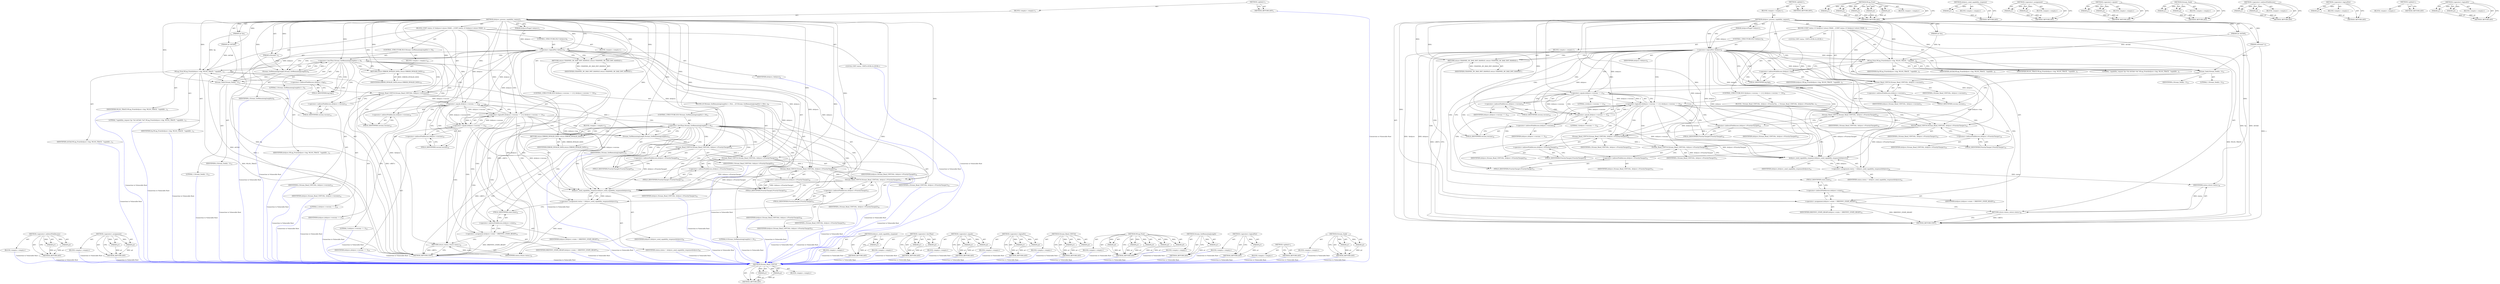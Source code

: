 digraph "Stream_Seek" {
vulnerable_128 [label=<(METHOD,Stream_Read_UINT16)>];
vulnerable_129 [label=<(PARAM,p1)>];
vulnerable_130 [label=<(PARAM,p2)>];
vulnerable_131 [label=<(BLOCK,&lt;empty&gt;,&lt;empty&gt;)>];
vulnerable_132 [label=<(METHOD_RETURN,ANY)>];
vulnerable_6 [label=<(METHOD,&lt;global&gt;)<SUB>1</SUB>>];
vulnerable_7 [label=<(BLOCK,&lt;empty&gt;,&lt;empty&gt;)<SUB>1</SUB>>];
vulnerable_8 [label=<(METHOD,drdynvc_process_capability_request)<SUB>1</SUB>>];
vulnerable_9 [label=<(PARAM,drdynvcPlugin* drdynvc)<SUB>1</SUB>>];
vulnerable_10 [label=<(PARAM,int Sp)<SUB>1</SUB>>];
vulnerable_11 [label=<(PARAM,int cbChId)<SUB>2</SUB>>];
vulnerable_12 [label=<(PARAM,wStream* s)<SUB>2</SUB>>];
vulnerable_13 [label=<(BLOCK,{
	UINT status;

 	if (!drdynvc)
 		return CHAN...,{
	UINT status;

 	if (!drdynvc)
 		return CHAN...)<SUB>3</SUB>>];
vulnerable_14 [label="<(LOCAL,UINT status: UINT)<SUB>4</SUB>>"];
vulnerable_15 [label=<(CONTROL_STRUCTURE,IF,if (!drdynvc))<SUB>6</SUB>>];
vulnerable_16 [label=<(&lt;operator&gt;.logicalNot,!drdynvc)<SUB>6</SUB>>];
vulnerable_17 [label=<(IDENTIFIER,drdynvc,!drdynvc)<SUB>6</SUB>>];
vulnerable_18 [label=<(BLOCK,&lt;empty&gt;,&lt;empty&gt;)<SUB>7</SUB>>];
vulnerable_19 [label=<(RETURN,return CHANNEL_RC_BAD_INIT_HANDLE;,return CHANNEL_RC_BAD_INIT_HANDLE;)<SUB>7</SUB>>];
vulnerable_20 [label=<(IDENTIFIER,CHANNEL_RC_BAD_INIT_HANDLE,return CHANNEL_RC_BAD_INIT_HANDLE;)<SUB>7</SUB>>];
vulnerable_21 [label=<(WLog_Print,WLog_Print(drdynvc-&gt;log, WLOG_TRACE, &quot;capabilit...)<SUB>9</SUB>>];
vulnerable_22 [label=<(&lt;operator&gt;.indirectFieldAccess,drdynvc-&gt;log)<SUB>9</SUB>>];
vulnerable_23 [label=<(IDENTIFIER,drdynvc,WLog_Print(drdynvc-&gt;log, WLOG_TRACE, &quot;capabilit...)<SUB>9</SUB>>];
vulnerable_24 [label=<(FIELD_IDENTIFIER,log,log)<SUB>9</SUB>>];
vulnerable_25 [label=<(IDENTIFIER,WLOG_TRACE,WLog_Print(drdynvc-&gt;log, WLOG_TRACE, &quot;capabilit...)<SUB>9</SUB>>];
vulnerable_26 [label=<(LITERAL,&quot;capability_request Sp=%d cbChId=%d&quot;,WLog_Print(drdynvc-&gt;log, WLOG_TRACE, &quot;capabilit...)<SUB>9</SUB>>];
vulnerable_27 [label=<(IDENTIFIER,Sp,WLog_Print(drdynvc-&gt;log, WLOG_TRACE, &quot;capabilit...)<SUB>9</SUB>>];
vulnerable_28 [label=<(IDENTIFIER,cbChId,WLog_Print(drdynvc-&gt;log, WLOG_TRACE, &quot;capabilit...)<SUB>9</SUB>>];
vulnerable_29 [label=<(Stream_Seek,Stream_Seek(s, 1))<SUB>10</SUB>>];
vulnerable_30 [label=<(IDENTIFIER,s,Stream_Seek(s, 1))<SUB>10</SUB>>];
vulnerable_31 [label=<(LITERAL,1,Stream_Seek(s, 1))<SUB>10</SUB>>];
vulnerable_32 [label=<(Stream_Read_UINT16,Stream_Read_UINT16(s, drdynvc-&gt;version))<SUB>11</SUB>>];
vulnerable_33 [label=<(IDENTIFIER,s,Stream_Read_UINT16(s, drdynvc-&gt;version))<SUB>11</SUB>>];
vulnerable_34 [label=<(&lt;operator&gt;.indirectFieldAccess,drdynvc-&gt;version)<SUB>11</SUB>>];
vulnerable_35 [label=<(IDENTIFIER,drdynvc,Stream_Read_UINT16(s, drdynvc-&gt;version))<SUB>11</SUB>>];
vulnerable_36 [label=<(FIELD_IDENTIFIER,version,version)<SUB>11</SUB>>];
vulnerable_37 [label=<(CONTROL_STRUCTURE,IF,if ((drdynvc-&gt;version == 2) || (drdynvc-&gt;version == 3)))<SUB>16</SUB>>];
vulnerable_38 [label=<(&lt;operator&gt;.logicalOr,(drdynvc-&gt;version == 2) || (drdynvc-&gt;version == 3))<SUB>16</SUB>>];
vulnerable_39 [label=<(&lt;operator&gt;.equals,drdynvc-&gt;version == 2)<SUB>16</SUB>>];
vulnerable_40 [label=<(&lt;operator&gt;.indirectFieldAccess,drdynvc-&gt;version)<SUB>16</SUB>>];
vulnerable_41 [label=<(IDENTIFIER,drdynvc,drdynvc-&gt;version == 2)<SUB>16</SUB>>];
vulnerable_42 [label=<(FIELD_IDENTIFIER,version,version)<SUB>16</SUB>>];
vulnerable_43 [label=<(LITERAL,2,drdynvc-&gt;version == 2)<SUB>16</SUB>>];
vulnerable_44 [label=<(&lt;operator&gt;.equals,drdynvc-&gt;version == 3)<SUB>16</SUB>>];
vulnerable_45 [label=<(&lt;operator&gt;.indirectFieldAccess,drdynvc-&gt;version)<SUB>16</SUB>>];
vulnerable_46 [label=<(IDENTIFIER,drdynvc,drdynvc-&gt;version == 3)<SUB>16</SUB>>];
vulnerable_47 [label=<(FIELD_IDENTIFIER,version,version)<SUB>16</SUB>>];
vulnerable_48 [label=<(LITERAL,3,drdynvc-&gt;version == 3)<SUB>16</SUB>>];
vulnerable_49 [label=<(BLOCK,{
 		Stream_Read_UINT16(s, drdynvc-&gt;PriorityCha...,{
 		Stream_Read_UINT16(s, drdynvc-&gt;PriorityCha...)<SUB>17</SUB>>];
vulnerable_50 [label=<(Stream_Read_UINT16,Stream_Read_UINT16(s, drdynvc-&gt;PriorityCharge0))<SUB>18</SUB>>];
vulnerable_51 [label=<(IDENTIFIER,s,Stream_Read_UINT16(s, drdynvc-&gt;PriorityCharge0))<SUB>18</SUB>>];
vulnerable_52 [label=<(&lt;operator&gt;.indirectFieldAccess,drdynvc-&gt;PriorityCharge0)<SUB>18</SUB>>];
vulnerable_53 [label=<(IDENTIFIER,drdynvc,Stream_Read_UINT16(s, drdynvc-&gt;PriorityCharge0))<SUB>18</SUB>>];
vulnerable_54 [label=<(FIELD_IDENTIFIER,PriorityCharge0,PriorityCharge0)<SUB>18</SUB>>];
vulnerable_55 [label=<(Stream_Read_UINT16,Stream_Read_UINT16(s, drdynvc-&gt;PriorityCharge1))<SUB>19</SUB>>];
vulnerable_56 [label=<(IDENTIFIER,s,Stream_Read_UINT16(s, drdynvc-&gt;PriorityCharge1))<SUB>19</SUB>>];
vulnerable_57 [label=<(&lt;operator&gt;.indirectFieldAccess,drdynvc-&gt;PriorityCharge1)<SUB>19</SUB>>];
vulnerable_58 [label=<(IDENTIFIER,drdynvc,Stream_Read_UINT16(s, drdynvc-&gt;PriorityCharge1))<SUB>19</SUB>>];
vulnerable_59 [label=<(FIELD_IDENTIFIER,PriorityCharge1,PriorityCharge1)<SUB>19</SUB>>];
vulnerable_60 [label=<(Stream_Read_UINT16,Stream_Read_UINT16(s, drdynvc-&gt;PriorityCharge2))<SUB>20</SUB>>];
vulnerable_61 [label=<(IDENTIFIER,s,Stream_Read_UINT16(s, drdynvc-&gt;PriorityCharge2))<SUB>20</SUB>>];
vulnerable_62 [label=<(&lt;operator&gt;.indirectFieldAccess,drdynvc-&gt;PriorityCharge2)<SUB>20</SUB>>];
vulnerable_63 [label=<(IDENTIFIER,drdynvc,Stream_Read_UINT16(s, drdynvc-&gt;PriorityCharge2))<SUB>20</SUB>>];
vulnerable_64 [label=<(FIELD_IDENTIFIER,PriorityCharge2,PriorityCharge2)<SUB>20</SUB>>];
vulnerable_65 [label=<(Stream_Read_UINT16,Stream_Read_UINT16(s, drdynvc-&gt;PriorityCharge3))<SUB>21</SUB>>];
vulnerable_66 [label=<(IDENTIFIER,s,Stream_Read_UINT16(s, drdynvc-&gt;PriorityCharge3))<SUB>21</SUB>>];
vulnerable_67 [label=<(&lt;operator&gt;.indirectFieldAccess,drdynvc-&gt;PriorityCharge3)<SUB>21</SUB>>];
vulnerable_68 [label=<(IDENTIFIER,drdynvc,Stream_Read_UINT16(s, drdynvc-&gt;PriorityCharge3))<SUB>21</SUB>>];
vulnerable_69 [label=<(FIELD_IDENTIFIER,PriorityCharge3,PriorityCharge3)<SUB>21</SUB>>];
vulnerable_70 [label=<(&lt;operator&gt;.assignment,status = drdynvc_send_capability_response(drdynvc))<SUB>24</SUB>>];
vulnerable_71 [label=<(IDENTIFIER,status,status = drdynvc_send_capability_response(drdynvc))<SUB>24</SUB>>];
vulnerable_72 [label=<(drdynvc_send_capability_response,drdynvc_send_capability_response(drdynvc))<SUB>24</SUB>>];
vulnerable_73 [label=<(IDENTIFIER,drdynvc,drdynvc_send_capability_response(drdynvc))<SUB>24</SUB>>];
vulnerable_74 [label=<(&lt;operator&gt;.assignment,drdynvc-&gt;state = DRDYNVC_STATE_READY)<SUB>25</SUB>>];
vulnerable_75 [label=<(&lt;operator&gt;.indirectFieldAccess,drdynvc-&gt;state)<SUB>25</SUB>>];
vulnerable_76 [label=<(IDENTIFIER,drdynvc,drdynvc-&gt;state = DRDYNVC_STATE_READY)<SUB>25</SUB>>];
vulnerable_77 [label=<(FIELD_IDENTIFIER,state,state)<SUB>25</SUB>>];
vulnerable_78 [label=<(IDENTIFIER,DRDYNVC_STATE_READY,drdynvc-&gt;state = DRDYNVC_STATE_READY)<SUB>25</SUB>>];
vulnerable_79 [label=<(RETURN,return status;,return status;)<SUB>26</SUB>>];
vulnerable_80 [label=<(IDENTIFIER,status,return status;)<SUB>26</SUB>>];
vulnerable_81 [label=<(METHOD_RETURN,UINT)<SUB>1</SUB>>];
vulnerable_83 [label=<(METHOD_RETURN,ANY)<SUB>1</SUB>>];
vulnerable_110 [label=<(METHOD,WLog_Print)>];
vulnerable_111 [label=<(PARAM,p1)>];
vulnerable_112 [label=<(PARAM,p2)>];
vulnerable_113 [label=<(PARAM,p3)>];
vulnerable_114 [label=<(PARAM,p4)>];
vulnerable_115 [label=<(PARAM,p5)>];
vulnerable_116 [label=<(BLOCK,&lt;empty&gt;,&lt;empty&gt;)>];
vulnerable_117 [label=<(METHOD_RETURN,ANY)>];
vulnerable_148 [label=<(METHOD,drdynvc_send_capability_response)>];
vulnerable_149 [label=<(PARAM,p1)>];
vulnerable_150 [label=<(BLOCK,&lt;empty&gt;,&lt;empty&gt;)>];
vulnerable_151 [label=<(METHOD_RETURN,ANY)>];
vulnerable_143 [label=<(METHOD,&lt;operator&gt;.assignment)>];
vulnerable_144 [label=<(PARAM,p1)>];
vulnerable_145 [label=<(PARAM,p2)>];
vulnerable_146 [label=<(BLOCK,&lt;empty&gt;,&lt;empty&gt;)>];
vulnerable_147 [label=<(METHOD_RETURN,ANY)>];
vulnerable_138 [label=<(METHOD,&lt;operator&gt;.equals)>];
vulnerable_139 [label=<(PARAM,p1)>];
vulnerable_140 [label=<(PARAM,p2)>];
vulnerable_141 [label=<(BLOCK,&lt;empty&gt;,&lt;empty&gt;)>];
vulnerable_142 [label=<(METHOD_RETURN,ANY)>];
vulnerable_123 [label=<(METHOD,Stream_Seek)>];
vulnerable_124 [label=<(PARAM,p1)>];
vulnerable_125 [label=<(PARAM,p2)>];
vulnerable_126 [label=<(BLOCK,&lt;empty&gt;,&lt;empty&gt;)>];
vulnerable_127 [label=<(METHOD_RETURN,ANY)>];
vulnerable_118 [label=<(METHOD,&lt;operator&gt;.indirectFieldAccess)>];
vulnerable_119 [label=<(PARAM,p1)>];
vulnerable_120 [label=<(PARAM,p2)>];
vulnerable_121 [label=<(BLOCK,&lt;empty&gt;,&lt;empty&gt;)>];
vulnerable_122 [label=<(METHOD_RETURN,ANY)>];
vulnerable_106 [label=<(METHOD,&lt;operator&gt;.logicalNot)>];
vulnerable_107 [label=<(PARAM,p1)>];
vulnerable_108 [label=<(BLOCK,&lt;empty&gt;,&lt;empty&gt;)>];
vulnerable_109 [label=<(METHOD_RETURN,ANY)>];
vulnerable_100 [label=<(METHOD,&lt;global&gt;)<SUB>1</SUB>>];
vulnerable_101 [label=<(BLOCK,&lt;empty&gt;,&lt;empty&gt;)>];
vulnerable_102 [label=<(METHOD_RETURN,ANY)>];
vulnerable_133 [label=<(METHOD,&lt;operator&gt;.logicalOr)>];
vulnerable_134 [label=<(PARAM,p1)>];
vulnerable_135 [label=<(PARAM,p2)>];
vulnerable_136 [label=<(BLOCK,&lt;empty&gt;,&lt;empty&gt;)>];
vulnerable_137 [label=<(METHOD_RETURN,ANY)>];
fixed_143 [label=<(METHOD,&lt;operator&gt;.indirectFieldAccess)>];
fixed_144 [label=<(PARAM,p1)>];
fixed_145 [label=<(PARAM,p2)>];
fixed_146 [label=<(BLOCK,&lt;empty&gt;,&lt;empty&gt;)>];
fixed_147 [label=<(METHOD_RETURN,ANY)>];
fixed_168 [label=<(METHOD,&lt;operator&gt;.assignment)>];
fixed_169 [label=<(PARAM,p1)>];
fixed_170 [label=<(PARAM,p2)>];
fixed_171 [label=<(BLOCK,&lt;empty&gt;,&lt;empty&gt;)>];
fixed_172 [label=<(METHOD_RETURN,ANY)>];
fixed_6 [label=<(METHOD,&lt;global&gt;)<SUB>1</SUB>>];
fixed_7 [label=<(BLOCK,&lt;empty&gt;,&lt;empty&gt;)<SUB>1</SUB>>];
fixed_8 [label=<(METHOD,drdynvc_process_capability_request)<SUB>1</SUB>>];
fixed_9 [label=<(PARAM,drdynvcPlugin* drdynvc)<SUB>1</SUB>>];
fixed_10 [label=<(PARAM,int Sp)<SUB>1</SUB>>];
fixed_11 [label=<(PARAM,int cbChId)<SUB>2</SUB>>];
fixed_12 [label=<(PARAM,wStream* s)<SUB>2</SUB>>];
fixed_13 [label=<(BLOCK,{
	UINT status;

 	if (!drdynvc)
 		return CHAN...,{
	UINT status;

 	if (!drdynvc)
 		return CHAN...)<SUB>3</SUB>>];
fixed_14 [label="<(LOCAL,UINT status: UINT)<SUB>4</SUB>>"];
fixed_15 [label=<(CONTROL_STRUCTURE,IF,if (!drdynvc))<SUB>6</SUB>>];
fixed_16 [label=<(&lt;operator&gt;.logicalNot,!drdynvc)<SUB>6</SUB>>];
fixed_17 [label=<(IDENTIFIER,drdynvc,!drdynvc)<SUB>6</SUB>>];
fixed_18 [label=<(BLOCK,&lt;empty&gt;,&lt;empty&gt;)<SUB>7</SUB>>];
fixed_19 [label=<(RETURN,return CHANNEL_RC_BAD_INIT_HANDLE;,return CHANNEL_RC_BAD_INIT_HANDLE;)<SUB>7</SUB>>];
fixed_20 [label=<(IDENTIFIER,CHANNEL_RC_BAD_INIT_HANDLE,return CHANNEL_RC_BAD_INIT_HANDLE;)<SUB>7</SUB>>];
fixed_21 [label=<(CONTROL_STRUCTURE,IF,if (Stream_GetRemainingLength(s) &lt; 3))<SUB>9</SUB>>];
fixed_22 [label=<(&lt;operator&gt;.lessThan,Stream_GetRemainingLength(s) &lt; 3)<SUB>9</SUB>>];
fixed_23 [label=<(Stream_GetRemainingLength,Stream_GetRemainingLength(s))<SUB>9</SUB>>];
fixed_24 [label=<(IDENTIFIER,s,Stream_GetRemainingLength(s))<SUB>9</SUB>>];
fixed_25 [label=<(LITERAL,3,Stream_GetRemainingLength(s) &lt; 3)<SUB>9</SUB>>];
fixed_26 [label=<(BLOCK,&lt;empty&gt;,&lt;empty&gt;)<SUB>10</SUB>>];
fixed_27 [label=<(RETURN,return ERROR_INVALID_DATA;,return ERROR_INVALID_DATA;)<SUB>10</SUB>>];
fixed_28 [label=<(IDENTIFIER,ERROR_INVALID_DATA,return ERROR_INVALID_DATA;)<SUB>10</SUB>>];
fixed_29 [label=<(WLog_Print,WLog_Print(drdynvc-&gt;log, WLOG_TRACE, &quot;capabilit...)<SUB>12</SUB>>];
fixed_30 [label=<(&lt;operator&gt;.indirectFieldAccess,drdynvc-&gt;log)<SUB>12</SUB>>];
fixed_31 [label=<(IDENTIFIER,drdynvc,WLog_Print(drdynvc-&gt;log, WLOG_TRACE, &quot;capabilit...)<SUB>12</SUB>>];
fixed_32 [label=<(FIELD_IDENTIFIER,log,log)<SUB>12</SUB>>];
fixed_33 [label=<(IDENTIFIER,WLOG_TRACE,WLog_Print(drdynvc-&gt;log, WLOG_TRACE, &quot;capabilit...)<SUB>12</SUB>>];
fixed_34 [label=<(LITERAL,&quot;capability_request Sp=%d cbChId=%d&quot;,WLog_Print(drdynvc-&gt;log, WLOG_TRACE, &quot;capabilit...)<SUB>12</SUB>>];
fixed_35 [label=<(IDENTIFIER,Sp,WLog_Print(drdynvc-&gt;log, WLOG_TRACE, &quot;capabilit...)<SUB>12</SUB>>];
fixed_36 [label=<(IDENTIFIER,cbChId,WLog_Print(drdynvc-&gt;log, WLOG_TRACE, &quot;capabilit...)<SUB>12</SUB>>];
fixed_37 [label=<(Stream_Seek,Stream_Seek(s, 1))<SUB>13</SUB>>];
fixed_38 [label=<(IDENTIFIER,s,Stream_Seek(s, 1))<SUB>13</SUB>>];
fixed_39 [label=<(LITERAL,1,Stream_Seek(s, 1))<SUB>13</SUB>>];
fixed_40 [label=<(Stream_Read_UINT16,Stream_Read_UINT16(s, drdynvc-&gt;version))<SUB>14</SUB>>];
fixed_41 [label=<(IDENTIFIER,s,Stream_Read_UINT16(s, drdynvc-&gt;version))<SUB>14</SUB>>];
fixed_42 [label=<(&lt;operator&gt;.indirectFieldAccess,drdynvc-&gt;version)<SUB>14</SUB>>];
fixed_43 [label=<(IDENTIFIER,drdynvc,Stream_Read_UINT16(s, drdynvc-&gt;version))<SUB>14</SUB>>];
fixed_44 [label=<(FIELD_IDENTIFIER,version,version)<SUB>14</SUB>>];
fixed_45 [label=<(CONTROL_STRUCTURE,IF,if ((drdynvc-&gt;version == 2) || (drdynvc-&gt;version == 3)))<SUB>19</SUB>>];
fixed_46 [label=<(&lt;operator&gt;.logicalOr,(drdynvc-&gt;version == 2) || (drdynvc-&gt;version == 3))<SUB>19</SUB>>];
fixed_47 [label=<(&lt;operator&gt;.equals,drdynvc-&gt;version == 2)<SUB>19</SUB>>];
fixed_48 [label=<(&lt;operator&gt;.indirectFieldAccess,drdynvc-&gt;version)<SUB>19</SUB>>];
fixed_49 [label=<(IDENTIFIER,drdynvc,drdynvc-&gt;version == 2)<SUB>19</SUB>>];
fixed_50 [label=<(FIELD_IDENTIFIER,version,version)<SUB>19</SUB>>];
fixed_51 [label=<(LITERAL,2,drdynvc-&gt;version == 2)<SUB>19</SUB>>];
fixed_52 [label=<(&lt;operator&gt;.equals,drdynvc-&gt;version == 3)<SUB>19</SUB>>];
fixed_53 [label=<(&lt;operator&gt;.indirectFieldAccess,drdynvc-&gt;version)<SUB>19</SUB>>];
fixed_54 [label=<(IDENTIFIER,drdynvc,drdynvc-&gt;version == 3)<SUB>19</SUB>>];
fixed_55 [label=<(FIELD_IDENTIFIER,version,version)<SUB>19</SUB>>];
fixed_56 [label=<(LITERAL,3,drdynvc-&gt;version == 3)<SUB>19</SUB>>];
fixed_57 [label=<(BLOCK,{
		if (Stream_GetRemainingLength(s) &lt; 8)
			re...,{
		if (Stream_GetRemainingLength(s) &lt; 8)
			re...)<SUB>20</SUB>>];
fixed_58 [label=<(CONTROL_STRUCTURE,IF,if (Stream_GetRemainingLength(s) &lt; 8))<SUB>21</SUB>>];
fixed_59 [label=<(&lt;operator&gt;.lessThan,Stream_GetRemainingLength(s) &lt; 8)<SUB>21</SUB>>];
fixed_60 [label=<(Stream_GetRemainingLength,Stream_GetRemainingLength(s))<SUB>21</SUB>>];
fixed_61 [label=<(IDENTIFIER,s,Stream_GetRemainingLength(s))<SUB>21</SUB>>];
fixed_62 [label=<(LITERAL,8,Stream_GetRemainingLength(s) &lt; 8)<SUB>21</SUB>>];
fixed_63 [label=<(BLOCK,&lt;empty&gt;,&lt;empty&gt;)<SUB>22</SUB>>];
fixed_64 [label=<(RETURN,return ERROR_INVALID_DATA;,return ERROR_INVALID_DATA;)<SUB>22</SUB>>];
fixed_65 [label=<(IDENTIFIER,ERROR_INVALID_DATA,return ERROR_INVALID_DATA;)<SUB>22</SUB>>];
fixed_66 [label=<(Stream_Read_UINT16,Stream_Read_UINT16(s, drdynvc-&gt;PriorityCharge0))<SUB>24</SUB>>];
fixed_67 [label=<(IDENTIFIER,s,Stream_Read_UINT16(s, drdynvc-&gt;PriorityCharge0))<SUB>24</SUB>>];
fixed_68 [label=<(&lt;operator&gt;.indirectFieldAccess,drdynvc-&gt;PriorityCharge0)<SUB>24</SUB>>];
fixed_69 [label=<(IDENTIFIER,drdynvc,Stream_Read_UINT16(s, drdynvc-&gt;PriorityCharge0))<SUB>24</SUB>>];
fixed_70 [label=<(FIELD_IDENTIFIER,PriorityCharge0,PriorityCharge0)<SUB>24</SUB>>];
fixed_71 [label=<(Stream_Read_UINT16,Stream_Read_UINT16(s, drdynvc-&gt;PriorityCharge1))<SUB>25</SUB>>];
fixed_72 [label=<(IDENTIFIER,s,Stream_Read_UINT16(s, drdynvc-&gt;PriorityCharge1))<SUB>25</SUB>>];
fixed_73 [label=<(&lt;operator&gt;.indirectFieldAccess,drdynvc-&gt;PriorityCharge1)<SUB>25</SUB>>];
fixed_74 [label=<(IDENTIFIER,drdynvc,Stream_Read_UINT16(s, drdynvc-&gt;PriorityCharge1))<SUB>25</SUB>>];
fixed_75 [label=<(FIELD_IDENTIFIER,PriorityCharge1,PriorityCharge1)<SUB>25</SUB>>];
fixed_76 [label=<(Stream_Read_UINT16,Stream_Read_UINT16(s, drdynvc-&gt;PriorityCharge2))<SUB>26</SUB>>];
fixed_77 [label=<(IDENTIFIER,s,Stream_Read_UINT16(s, drdynvc-&gt;PriorityCharge2))<SUB>26</SUB>>];
fixed_78 [label=<(&lt;operator&gt;.indirectFieldAccess,drdynvc-&gt;PriorityCharge2)<SUB>26</SUB>>];
fixed_79 [label=<(IDENTIFIER,drdynvc,Stream_Read_UINT16(s, drdynvc-&gt;PriorityCharge2))<SUB>26</SUB>>];
fixed_80 [label=<(FIELD_IDENTIFIER,PriorityCharge2,PriorityCharge2)<SUB>26</SUB>>];
fixed_81 [label=<(Stream_Read_UINT16,Stream_Read_UINT16(s, drdynvc-&gt;PriorityCharge3))<SUB>27</SUB>>];
fixed_82 [label=<(IDENTIFIER,s,Stream_Read_UINT16(s, drdynvc-&gt;PriorityCharge3))<SUB>27</SUB>>];
fixed_83 [label=<(&lt;operator&gt;.indirectFieldAccess,drdynvc-&gt;PriorityCharge3)<SUB>27</SUB>>];
fixed_84 [label=<(IDENTIFIER,drdynvc,Stream_Read_UINT16(s, drdynvc-&gt;PriorityCharge3))<SUB>27</SUB>>];
fixed_85 [label=<(FIELD_IDENTIFIER,PriorityCharge3,PriorityCharge3)<SUB>27</SUB>>];
fixed_86 [label=<(&lt;operator&gt;.assignment,status = drdynvc_send_capability_response(drdynvc))<SUB>30</SUB>>];
fixed_87 [label=<(IDENTIFIER,status,status = drdynvc_send_capability_response(drdynvc))<SUB>30</SUB>>];
fixed_88 [label=<(drdynvc_send_capability_response,drdynvc_send_capability_response(drdynvc))<SUB>30</SUB>>];
fixed_89 [label=<(IDENTIFIER,drdynvc,drdynvc_send_capability_response(drdynvc))<SUB>30</SUB>>];
fixed_90 [label=<(&lt;operator&gt;.assignment,drdynvc-&gt;state = DRDYNVC_STATE_READY)<SUB>31</SUB>>];
fixed_91 [label=<(&lt;operator&gt;.indirectFieldAccess,drdynvc-&gt;state)<SUB>31</SUB>>];
fixed_92 [label=<(IDENTIFIER,drdynvc,drdynvc-&gt;state = DRDYNVC_STATE_READY)<SUB>31</SUB>>];
fixed_93 [label=<(FIELD_IDENTIFIER,state,state)<SUB>31</SUB>>];
fixed_94 [label=<(IDENTIFIER,DRDYNVC_STATE_READY,drdynvc-&gt;state = DRDYNVC_STATE_READY)<SUB>31</SUB>>];
fixed_95 [label=<(RETURN,return status;,return status;)<SUB>32</SUB>>];
fixed_96 [label=<(IDENTIFIER,status,return status;)<SUB>32</SUB>>];
fixed_97 [label=<(METHOD_RETURN,UINT)<SUB>1</SUB>>];
fixed_99 [label=<(METHOD_RETURN,ANY)<SUB>1</SUB>>];
fixed_173 [label=<(METHOD,drdynvc_send_capability_response)>];
fixed_174 [label=<(PARAM,p1)>];
fixed_175 [label=<(BLOCK,&lt;empty&gt;,&lt;empty&gt;)>];
fixed_176 [label=<(METHOD_RETURN,ANY)>];
fixed_126 [label=<(METHOD,&lt;operator&gt;.lessThan)>];
fixed_127 [label=<(PARAM,p1)>];
fixed_128 [label=<(PARAM,p2)>];
fixed_129 [label=<(BLOCK,&lt;empty&gt;,&lt;empty&gt;)>];
fixed_130 [label=<(METHOD_RETURN,ANY)>];
fixed_163 [label=<(METHOD,&lt;operator&gt;.equals)>];
fixed_164 [label=<(PARAM,p1)>];
fixed_165 [label=<(PARAM,p2)>];
fixed_166 [label=<(BLOCK,&lt;empty&gt;,&lt;empty&gt;)>];
fixed_167 [label=<(METHOD_RETURN,ANY)>];
fixed_158 [label=<(METHOD,&lt;operator&gt;.logicalOr)>];
fixed_159 [label=<(PARAM,p1)>];
fixed_160 [label=<(PARAM,p2)>];
fixed_161 [label=<(BLOCK,&lt;empty&gt;,&lt;empty&gt;)>];
fixed_162 [label=<(METHOD_RETURN,ANY)>];
fixed_153 [label=<(METHOD,Stream_Read_UINT16)>];
fixed_154 [label=<(PARAM,p1)>];
fixed_155 [label=<(PARAM,p2)>];
fixed_156 [label=<(BLOCK,&lt;empty&gt;,&lt;empty&gt;)>];
fixed_157 [label=<(METHOD_RETURN,ANY)>];
fixed_135 [label=<(METHOD,WLog_Print)>];
fixed_136 [label=<(PARAM,p1)>];
fixed_137 [label=<(PARAM,p2)>];
fixed_138 [label=<(PARAM,p3)>];
fixed_139 [label=<(PARAM,p4)>];
fixed_140 [label=<(PARAM,p5)>];
fixed_141 [label=<(BLOCK,&lt;empty&gt;,&lt;empty&gt;)>];
fixed_142 [label=<(METHOD_RETURN,ANY)>];
fixed_131 [label=<(METHOD,Stream_GetRemainingLength)>];
fixed_132 [label=<(PARAM,p1)>];
fixed_133 [label=<(BLOCK,&lt;empty&gt;,&lt;empty&gt;)>];
fixed_134 [label=<(METHOD_RETURN,ANY)>];
fixed_122 [label=<(METHOD,&lt;operator&gt;.logicalNot)>];
fixed_123 [label=<(PARAM,p1)>];
fixed_124 [label=<(BLOCK,&lt;empty&gt;,&lt;empty&gt;)>];
fixed_125 [label=<(METHOD_RETURN,ANY)>];
fixed_116 [label=<(METHOD,&lt;global&gt;)<SUB>1</SUB>>];
fixed_117 [label=<(BLOCK,&lt;empty&gt;,&lt;empty&gt;)>];
fixed_118 [label=<(METHOD_RETURN,ANY)>];
fixed_148 [label=<(METHOD,Stream_Seek)>];
fixed_149 [label=<(PARAM,p1)>];
fixed_150 [label=<(PARAM,p2)>];
fixed_151 [label=<(BLOCK,&lt;empty&gt;,&lt;empty&gt;)>];
fixed_152 [label=<(METHOD_RETURN,ANY)>];
vulnerable_128 -> vulnerable_129  [key=0, label="AST: "];
vulnerable_128 -> vulnerable_129  [key=1, label="DDG: "];
vulnerable_128 -> vulnerable_131  [key=0, label="AST: "];
vulnerable_128 -> vulnerable_130  [key=0, label="AST: "];
vulnerable_128 -> vulnerable_130  [key=1, label="DDG: "];
vulnerable_128 -> vulnerable_132  [key=0, label="AST: "];
vulnerable_128 -> vulnerable_132  [key=1, label="CFG: "];
vulnerable_129 -> vulnerable_132  [key=0, label="DDG: p1"];
vulnerable_130 -> vulnerable_132  [key=0, label="DDG: p2"];
vulnerable_6 -> vulnerable_7  [key=0, label="AST: "];
vulnerable_6 -> vulnerable_83  [key=0, label="AST: "];
vulnerable_6 -> vulnerable_83  [key=1, label="CFG: "];
vulnerable_7 -> vulnerable_8  [key=0, label="AST: "];
vulnerable_8 -> vulnerable_9  [key=0, label="AST: "];
vulnerable_8 -> vulnerable_9  [key=1, label="DDG: "];
vulnerable_8 -> vulnerable_10  [key=0, label="AST: "];
vulnerable_8 -> vulnerable_10  [key=1, label="DDG: "];
vulnerable_8 -> vulnerable_11  [key=0, label="AST: "];
vulnerable_8 -> vulnerable_11  [key=1, label="DDG: "];
vulnerable_8 -> vulnerable_12  [key=0, label="AST: "];
vulnerable_8 -> vulnerable_12  [key=1, label="DDG: "];
vulnerable_8 -> vulnerable_13  [key=0, label="AST: "];
vulnerable_8 -> vulnerable_81  [key=0, label="AST: "];
vulnerable_8 -> vulnerable_16  [key=0, label="CFG: "];
vulnerable_8 -> vulnerable_16  [key=1, label="DDG: "];
vulnerable_8 -> vulnerable_74  [key=0, label="DDG: "];
vulnerable_8 -> vulnerable_21  [key=0, label="DDG: "];
vulnerable_8 -> vulnerable_29  [key=0, label="DDG: "];
vulnerable_8 -> vulnerable_32  [key=0, label="DDG: "];
vulnerable_8 -> vulnerable_80  [key=0, label="DDG: "];
vulnerable_8 -> vulnerable_19  [key=0, label="DDG: "];
vulnerable_8 -> vulnerable_72  [key=0, label="DDG: "];
vulnerable_8 -> vulnerable_20  [key=0, label="DDG: "];
vulnerable_8 -> vulnerable_39  [key=0, label="DDG: "];
vulnerable_8 -> vulnerable_44  [key=0, label="DDG: "];
vulnerable_8 -> vulnerable_50  [key=0, label="DDG: "];
vulnerable_8 -> vulnerable_55  [key=0, label="DDG: "];
vulnerable_8 -> vulnerable_60  [key=0, label="DDG: "];
vulnerable_8 -> vulnerable_65  [key=0, label="DDG: "];
vulnerable_9 -> vulnerable_16  [key=0, label="DDG: drdynvc"];
vulnerable_10 -> vulnerable_81  [key=0, label="DDG: Sp"];
vulnerable_10 -> vulnerable_21  [key=0, label="DDG: Sp"];
vulnerable_11 -> vulnerable_81  [key=0, label="DDG: cbChId"];
vulnerable_11 -> vulnerable_21  [key=0, label="DDG: cbChId"];
vulnerable_12 -> vulnerable_81  [key=0, label="DDG: s"];
vulnerable_12 -> vulnerable_29  [key=0, label="DDG: s"];
vulnerable_13 -> vulnerable_14  [key=0, label="AST: "];
vulnerable_13 -> vulnerable_15  [key=0, label="AST: "];
vulnerable_13 -> vulnerable_21  [key=0, label="AST: "];
vulnerable_13 -> vulnerable_29  [key=0, label="AST: "];
vulnerable_13 -> vulnerable_32  [key=0, label="AST: "];
vulnerable_13 -> vulnerable_37  [key=0, label="AST: "];
vulnerable_13 -> vulnerable_70  [key=0, label="AST: "];
vulnerable_13 -> vulnerable_74  [key=0, label="AST: "];
vulnerable_13 -> vulnerable_79  [key=0, label="AST: "];
vulnerable_15 -> vulnerable_16  [key=0, label="AST: "];
vulnerable_15 -> vulnerable_18  [key=0, label="AST: "];
vulnerable_16 -> vulnerable_17  [key=0, label="AST: "];
vulnerable_16 -> vulnerable_19  [key=0, label="CFG: "];
vulnerable_16 -> vulnerable_19  [key=1, label="CDG: "];
vulnerable_16 -> vulnerable_24  [key=0, label="CFG: "];
vulnerable_16 -> vulnerable_24  [key=1, label="CDG: "];
vulnerable_16 -> vulnerable_81  [key=0, label="DDG: drdynvc"];
vulnerable_16 -> vulnerable_81  [key=1, label="DDG: !drdynvc"];
vulnerable_16 -> vulnerable_21  [key=0, label="DDG: drdynvc"];
vulnerable_16 -> vulnerable_21  [key=1, label="CDG: "];
vulnerable_16 -> vulnerable_32  [key=0, label="DDG: drdynvc"];
vulnerable_16 -> vulnerable_32  [key=1, label="CDG: "];
vulnerable_16 -> vulnerable_72  [key=0, label="DDG: drdynvc"];
vulnerable_16 -> vulnerable_72  [key=1, label="CDG: "];
vulnerable_16 -> vulnerable_39  [key=0, label="DDG: drdynvc"];
vulnerable_16 -> vulnerable_39  [key=1, label="CDG: "];
vulnerable_16 -> vulnerable_44  [key=0, label="DDG: drdynvc"];
vulnerable_16 -> vulnerable_50  [key=0, label="DDG: drdynvc"];
vulnerable_16 -> vulnerable_55  [key=0, label="DDG: drdynvc"];
vulnerable_16 -> vulnerable_60  [key=0, label="DDG: drdynvc"];
vulnerable_16 -> vulnerable_65  [key=0, label="DDG: drdynvc"];
vulnerable_16 -> vulnerable_34  [key=0, label="CDG: "];
vulnerable_16 -> vulnerable_77  [key=0, label="CDG: "];
vulnerable_16 -> vulnerable_42  [key=0, label="CDG: "];
vulnerable_16 -> vulnerable_75  [key=0, label="CDG: "];
vulnerable_16 -> vulnerable_38  [key=0, label="CDG: "];
vulnerable_16 -> vulnerable_22  [key=0, label="CDG: "];
vulnerable_16 -> vulnerable_74  [key=0, label="CDG: "];
vulnerable_16 -> vulnerable_40  [key=0, label="CDG: "];
vulnerable_16 -> vulnerable_29  [key=0, label="CDG: "];
vulnerable_16 -> vulnerable_79  [key=0, label="CDG: "];
vulnerable_16 -> vulnerable_36  [key=0, label="CDG: "];
vulnerable_16 -> vulnerable_70  [key=0, label="CDG: "];
vulnerable_18 -> vulnerable_19  [key=0, label="AST: "];
vulnerable_19 -> vulnerable_20  [key=0, label="AST: "];
vulnerable_19 -> vulnerable_81  [key=0, label="CFG: "];
vulnerable_19 -> vulnerable_81  [key=1, label="DDG: &lt;RET&gt;"];
vulnerable_20 -> vulnerable_19  [key=0, label="DDG: CHANNEL_RC_BAD_INIT_HANDLE"];
vulnerable_21 -> vulnerable_22  [key=0, label="AST: "];
vulnerable_21 -> vulnerable_25  [key=0, label="AST: "];
vulnerable_21 -> vulnerable_26  [key=0, label="AST: "];
vulnerable_21 -> vulnerable_27  [key=0, label="AST: "];
vulnerable_21 -> vulnerable_28  [key=0, label="AST: "];
vulnerable_21 -> vulnerable_29  [key=0, label="CFG: "];
vulnerable_21 -> vulnerable_81  [key=0, label="DDG: WLOG_TRACE"];
vulnerable_21 -> vulnerable_72  [key=0, label="DDG: drdynvc-&gt;log"];
vulnerable_22 -> vulnerable_23  [key=0, label="AST: "];
vulnerable_22 -> vulnerable_24  [key=0, label="AST: "];
vulnerable_22 -> vulnerable_21  [key=0, label="CFG: "];
vulnerable_24 -> vulnerable_22  [key=0, label="CFG: "];
vulnerable_29 -> vulnerable_30  [key=0, label="AST: "];
vulnerable_29 -> vulnerable_31  [key=0, label="AST: "];
vulnerable_29 -> vulnerable_36  [key=0, label="CFG: "];
vulnerable_29 -> vulnerable_32  [key=0, label="DDG: s"];
vulnerable_32 -> vulnerable_33  [key=0, label="AST: "];
vulnerable_32 -> vulnerable_34  [key=0, label="AST: "];
vulnerable_32 -> vulnerable_42  [key=0, label="CFG: "];
vulnerable_32 -> vulnerable_39  [key=0, label="DDG: drdynvc-&gt;version"];
vulnerable_32 -> vulnerable_50  [key=0, label="DDG: s"];
vulnerable_34 -> vulnerable_35  [key=0, label="AST: "];
vulnerable_34 -> vulnerable_36  [key=0, label="AST: "];
vulnerable_34 -> vulnerable_32  [key=0, label="CFG: "];
vulnerable_36 -> vulnerable_34  [key=0, label="CFG: "];
vulnerable_37 -> vulnerable_38  [key=0, label="AST: "];
vulnerable_37 -> vulnerable_49  [key=0, label="AST: "];
vulnerable_38 -> vulnerable_39  [key=0, label="AST: "];
vulnerable_38 -> vulnerable_44  [key=0, label="AST: "];
vulnerable_38 -> vulnerable_54  [key=0, label="CFG: "];
vulnerable_38 -> vulnerable_54  [key=1, label="CDG: "];
vulnerable_38 -> vulnerable_72  [key=0, label="CFG: "];
vulnerable_38 -> vulnerable_60  [key=0, label="CDG: "];
vulnerable_38 -> vulnerable_64  [key=0, label="CDG: "];
vulnerable_38 -> vulnerable_57  [key=0, label="CDG: "];
vulnerable_38 -> vulnerable_52  [key=0, label="CDG: "];
vulnerable_38 -> vulnerable_69  [key=0, label="CDG: "];
vulnerable_38 -> vulnerable_67  [key=0, label="CDG: "];
vulnerable_38 -> vulnerable_65  [key=0, label="CDG: "];
vulnerable_38 -> vulnerable_50  [key=0, label="CDG: "];
vulnerable_38 -> vulnerable_59  [key=0, label="CDG: "];
vulnerable_38 -> vulnerable_55  [key=0, label="CDG: "];
vulnerable_38 -> vulnerable_62  [key=0, label="CDG: "];
vulnerable_39 -> vulnerable_40  [key=0, label="AST: "];
vulnerable_39 -> vulnerable_43  [key=0, label="AST: "];
vulnerable_39 -> vulnerable_38  [key=0, label="CFG: "];
vulnerable_39 -> vulnerable_38  [key=1, label="DDG: drdynvc-&gt;version"];
vulnerable_39 -> vulnerable_38  [key=2, label="DDG: 2"];
vulnerable_39 -> vulnerable_47  [key=0, label="CFG: "];
vulnerable_39 -> vulnerable_47  [key=1, label="CDG: "];
vulnerable_39 -> vulnerable_72  [key=0, label="DDG: drdynvc-&gt;version"];
vulnerable_39 -> vulnerable_44  [key=0, label="DDG: drdynvc-&gt;version"];
vulnerable_39 -> vulnerable_44  [key=1, label="CDG: "];
vulnerable_39 -> vulnerable_45  [key=0, label="CDG: "];
vulnerable_40 -> vulnerable_41  [key=0, label="AST: "];
vulnerable_40 -> vulnerable_42  [key=0, label="AST: "];
vulnerable_40 -> vulnerable_39  [key=0, label="CFG: "];
vulnerable_42 -> vulnerable_40  [key=0, label="CFG: "];
vulnerable_44 -> vulnerable_45  [key=0, label="AST: "];
vulnerable_44 -> vulnerable_48  [key=0, label="AST: "];
vulnerable_44 -> vulnerable_38  [key=0, label="CFG: "];
vulnerable_44 -> vulnerable_38  [key=1, label="DDG: drdynvc-&gt;version"];
vulnerable_44 -> vulnerable_38  [key=2, label="DDG: 3"];
vulnerable_44 -> vulnerable_72  [key=0, label="DDG: drdynvc-&gt;version"];
vulnerable_45 -> vulnerable_46  [key=0, label="AST: "];
vulnerable_45 -> vulnerable_47  [key=0, label="AST: "];
vulnerable_45 -> vulnerable_44  [key=0, label="CFG: "];
vulnerable_47 -> vulnerable_45  [key=0, label="CFG: "];
vulnerable_49 -> vulnerable_50  [key=0, label="AST: "];
vulnerable_49 -> vulnerable_55  [key=0, label="AST: "];
vulnerable_49 -> vulnerable_60  [key=0, label="AST: "];
vulnerable_49 -> vulnerable_65  [key=0, label="AST: "];
vulnerable_50 -> vulnerable_51  [key=0, label="AST: "];
vulnerable_50 -> vulnerable_52  [key=0, label="AST: "];
vulnerable_50 -> vulnerable_59  [key=0, label="CFG: "];
vulnerable_50 -> vulnerable_72  [key=0, label="DDG: drdynvc-&gt;PriorityCharge0"];
vulnerable_50 -> vulnerable_55  [key=0, label="DDG: s"];
vulnerable_52 -> vulnerable_53  [key=0, label="AST: "];
vulnerable_52 -> vulnerable_54  [key=0, label="AST: "];
vulnerable_52 -> vulnerable_50  [key=0, label="CFG: "];
vulnerable_54 -> vulnerable_52  [key=0, label="CFG: "];
vulnerable_55 -> vulnerable_56  [key=0, label="AST: "];
vulnerable_55 -> vulnerable_57  [key=0, label="AST: "];
vulnerable_55 -> vulnerable_64  [key=0, label="CFG: "];
vulnerable_55 -> vulnerable_72  [key=0, label="DDG: drdynvc-&gt;PriorityCharge1"];
vulnerable_55 -> vulnerable_60  [key=0, label="DDG: s"];
vulnerable_57 -> vulnerable_58  [key=0, label="AST: "];
vulnerable_57 -> vulnerable_59  [key=0, label="AST: "];
vulnerable_57 -> vulnerable_55  [key=0, label="CFG: "];
vulnerable_59 -> vulnerable_57  [key=0, label="CFG: "];
vulnerable_60 -> vulnerable_61  [key=0, label="AST: "];
vulnerable_60 -> vulnerable_62  [key=0, label="AST: "];
vulnerable_60 -> vulnerable_69  [key=0, label="CFG: "];
vulnerable_60 -> vulnerable_72  [key=0, label="DDG: drdynvc-&gt;PriorityCharge2"];
vulnerable_60 -> vulnerable_65  [key=0, label="DDG: s"];
vulnerable_62 -> vulnerable_63  [key=0, label="AST: "];
vulnerable_62 -> vulnerable_64  [key=0, label="AST: "];
vulnerable_62 -> vulnerable_60  [key=0, label="CFG: "];
vulnerable_64 -> vulnerable_62  [key=0, label="CFG: "];
vulnerable_65 -> vulnerable_66  [key=0, label="AST: "];
vulnerable_65 -> vulnerable_67  [key=0, label="AST: "];
vulnerable_65 -> vulnerable_72  [key=0, label="CFG: "];
vulnerable_65 -> vulnerable_72  [key=1, label="DDG: drdynvc-&gt;PriorityCharge3"];
vulnerable_67 -> vulnerable_68  [key=0, label="AST: "];
vulnerable_67 -> vulnerable_69  [key=0, label="AST: "];
vulnerable_67 -> vulnerable_65  [key=0, label="CFG: "];
vulnerable_69 -> vulnerable_67  [key=0, label="CFG: "];
vulnerable_70 -> vulnerable_71  [key=0, label="AST: "];
vulnerable_70 -> vulnerable_72  [key=0, label="AST: "];
vulnerable_70 -> vulnerable_77  [key=0, label="CFG: "];
vulnerable_70 -> vulnerable_80  [key=0, label="DDG: status"];
vulnerable_72 -> vulnerable_73  [key=0, label="AST: "];
vulnerable_72 -> vulnerable_70  [key=0, label="CFG: "];
vulnerable_72 -> vulnerable_70  [key=1, label="DDG: drdynvc"];
vulnerable_74 -> vulnerable_75  [key=0, label="AST: "];
vulnerable_74 -> vulnerable_78  [key=0, label="AST: "];
vulnerable_74 -> vulnerable_79  [key=0, label="CFG: "];
vulnerable_74 -> vulnerable_81  [key=0, label="DDG: DRDYNVC_STATE_READY"];
vulnerable_75 -> vulnerable_76  [key=0, label="AST: "];
vulnerable_75 -> vulnerable_77  [key=0, label="AST: "];
vulnerable_75 -> vulnerable_74  [key=0, label="CFG: "];
vulnerable_77 -> vulnerable_75  [key=0, label="CFG: "];
vulnerable_79 -> vulnerable_80  [key=0, label="AST: "];
vulnerable_79 -> vulnerable_81  [key=0, label="CFG: "];
vulnerable_79 -> vulnerable_81  [key=1, label="DDG: &lt;RET&gt;"];
vulnerable_80 -> vulnerable_79  [key=0, label="DDG: status"];
vulnerable_110 -> vulnerable_111  [key=0, label="AST: "];
vulnerable_110 -> vulnerable_111  [key=1, label="DDG: "];
vulnerable_110 -> vulnerable_116  [key=0, label="AST: "];
vulnerable_110 -> vulnerable_112  [key=0, label="AST: "];
vulnerable_110 -> vulnerable_112  [key=1, label="DDG: "];
vulnerable_110 -> vulnerable_117  [key=0, label="AST: "];
vulnerable_110 -> vulnerable_117  [key=1, label="CFG: "];
vulnerable_110 -> vulnerable_113  [key=0, label="AST: "];
vulnerable_110 -> vulnerable_113  [key=1, label="DDG: "];
vulnerable_110 -> vulnerable_114  [key=0, label="AST: "];
vulnerable_110 -> vulnerable_114  [key=1, label="DDG: "];
vulnerable_110 -> vulnerable_115  [key=0, label="AST: "];
vulnerable_110 -> vulnerable_115  [key=1, label="DDG: "];
vulnerable_111 -> vulnerable_117  [key=0, label="DDG: p1"];
vulnerable_112 -> vulnerable_117  [key=0, label="DDG: p2"];
vulnerable_113 -> vulnerable_117  [key=0, label="DDG: p3"];
vulnerable_114 -> vulnerable_117  [key=0, label="DDG: p4"];
vulnerable_115 -> vulnerable_117  [key=0, label="DDG: p5"];
vulnerable_148 -> vulnerable_149  [key=0, label="AST: "];
vulnerable_148 -> vulnerable_149  [key=1, label="DDG: "];
vulnerable_148 -> vulnerable_150  [key=0, label="AST: "];
vulnerable_148 -> vulnerable_151  [key=0, label="AST: "];
vulnerable_148 -> vulnerable_151  [key=1, label="CFG: "];
vulnerable_149 -> vulnerable_151  [key=0, label="DDG: p1"];
vulnerable_143 -> vulnerable_144  [key=0, label="AST: "];
vulnerable_143 -> vulnerable_144  [key=1, label="DDG: "];
vulnerable_143 -> vulnerable_146  [key=0, label="AST: "];
vulnerable_143 -> vulnerable_145  [key=0, label="AST: "];
vulnerable_143 -> vulnerable_145  [key=1, label="DDG: "];
vulnerable_143 -> vulnerable_147  [key=0, label="AST: "];
vulnerable_143 -> vulnerable_147  [key=1, label="CFG: "];
vulnerable_144 -> vulnerable_147  [key=0, label="DDG: p1"];
vulnerable_145 -> vulnerable_147  [key=0, label="DDG: p2"];
vulnerable_138 -> vulnerable_139  [key=0, label="AST: "];
vulnerable_138 -> vulnerable_139  [key=1, label="DDG: "];
vulnerable_138 -> vulnerable_141  [key=0, label="AST: "];
vulnerable_138 -> vulnerable_140  [key=0, label="AST: "];
vulnerable_138 -> vulnerable_140  [key=1, label="DDG: "];
vulnerable_138 -> vulnerable_142  [key=0, label="AST: "];
vulnerable_138 -> vulnerable_142  [key=1, label="CFG: "];
vulnerable_139 -> vulnerable_142  [key=0, label="DDG: p1"];
vulnerable_140 -> vulnerable_142  [key=0, label="DDG: p2"];
vulnerable_123 -> vulnerable_124  [key=0, label="AST: "];
vulnerable_123 -> vulnerable_124  [key=1, label="DDG: "];
vulnerable_123 -> vulnerable_126  [key=0, label="AST: "];
vulnerable_123 -> vulnerable_125  [key=0, label="AST: "];
vulnerable_123 -> vulnerable_125  [key=1, label="DDG: "];
vulnerable_123 -> vulnerable_127  [key=0, label="AST: "];
vulnerable_123 -> vulnerable_127  [key=1, label="CFG: "];
vulnerable_124 -> vulnerable_127  [key=0, label="DDG: p1"];
vulnerable_125 -> vulnerable_127  [key=0, label="DDG: p2"];
vulnerable_118 -> vulnerable_119  [key=0, label="AST: "];
vulnerable_118 -> vulnerable_119  [key=1, label="DDG: "];
vulnerable_118 -> vulnerable_121  [key=0, label="AST: "];
vulnerable_118 -> vulnerable_120  [key=0, label="AST: "];
vulnerable_118 -> vulnerable_120  [key=1, label="DDG: "];
vulnerable_118 -> vulnerable_122  [key=0, label="AST: "];
vulnerable_118 -> vulnerable_122  [key=1, label="CFG: "];
vulnerable_119 -> vulnerable_122  [key=0, label="DDG: p1"];
vulnerable_120 -> vulnerable_122  [key=0, label="DDG: p2"];
vulnerable_106 -> vulnerable_107  [key=0, label="AST: "];
vulnerable_106 -> vulnerable_107  [key=1, label="DDG: "];
vulnerable_106 -> vulnerable_108  [key=0, label="AST: "];
vulnerable_106 -> vulnerable_109  [key=0, label="AST: "];
vulnerable_106 -> vulnerable_109  [key=1, label="CFG: "];
vulnerable_107 -> vulnerable_109  [key=0, label="DDG: p1"];
vulnerable_100 -> vulnerable_101  [key=0, label="AST: "];
vulnerable_100 -> vulnerable_102  [key=0, label="AST: "];
vulnerable_100 -> vulnerable_102  [key=1, label="CFG: "];
vulnerable_133 -> vulnerable_134  [key=0, label="AST: "];
vulnerable_133 -> vulnerable_134  [key=1, label="DDG: "];
vulnerable_133 -> vulnerable_136  [key=0, label="AST: "];
vulnerable_133 -> vulnerable_135  [key=0, label="AST: "];
vulnerable_133 -> vulnerable_135  [key=1, label="DDG: "];
vulnerable_133 -> vulnerable_137  [key=0, label="AST: "];
vulnerable_133 -> vulnerable_137  [key=1, label="CFG: "];
vulnerable_134 -> vulnerable_137  [key=0, label="DDG: p1"];
vulnerable_135 -> vulnerable_137  [key=0, label="DDG: p2"];
fixed_143 -> fixed_144  [key=0, label="AST: "];
fixed_143 -> fixed_144  [key=1, label="DDG: "];
fixed_143 -> fixed_146  [key=0, label="AST: "];
fixed_143 -> fixed_145  [key=0, label="AST: "];
fixed_143 -> fixed_145  [key=1, label="DDG: "];
fixed_143 -> fixed_147  [key=0, label="AST: "];
fixed_143 -> fixed_147  [key=1, label="CFG: "];
fixed_144 -> fixed_147  [key=0, label="DDG: p1"];
fixed_145 -> fixed_147  [key=0, label="DDG: p2"];
fixed_146 -> vulnerable_128  [color=blue, key=0, label="Connection to Vulnerable Root", penwidth="2.0", style=dashed];
fixed_147 -> vulnerable_128  [color=blue, key=0, label="Connection to Vulnerable Root", penwidth="2.0", style=dashed];
fixed_168 -> fixed_169  [key=0, label="AST: "];
fixed_168 -> fixed_169  [key=1, label="DDG: "];
fixed_168 -> fixed_171  [key=0, label="AST: "];
fixed_168 -> fixed_170  [key=0, label="AST: "];
fixed_168 -> fixed_170  [key=1, label="DDG: "];
fixed_168 -> fixed_172  [key=0, label="AST: "];
fixed_168 -> fixed_172  [key=1, label="CFG: "];
fixed_169 -> fixed_172  [key=0, label="DDG: p1"];
fixed_170 -> fixed_172  [key=0, label="DDG: p2"];
fixed_171 -> vulnerable_128  [color=blue, key=0, label="Connection to Vulnerable Root", penwidth="2.0", style=dashed];
fixed_172 -> vulnerable_128  [color=blue, key=0, label="Connection to Vulnerable Root", penwidth="2.0", style=dashed];
fixed_6 -> fixed_7  [key=0, label="AST: "];
fixed_6 -> fixed_99  [key=0, label="AST: "];
fixed_6 -> fixed_99  [key=1, label="CFG: "];
fixed_7 -> fixed_8  [key=0, label="AST: "];
fixed_8 -> fixed_9  [key=0, label="AST: "];
fixed_8 -> fixed_9  [key=1, label="DDG: "];
fixed_8 -> fixed_10  [key=0, label="AST: "];
fixed_8 -> fixed_10  [key=1, label="DDG: "];
fixed_8 -> fixed_11  [key=0, label="AST: "];
fixed_8 -> fixed_11  [key=1, label="DDG: "];
fixed_8 -> fixed_12  [key=0, label="AST: "];
fixed_8 -> fixed_12  [key=1, label="DDG: "];
fixed_8 -> fixed_13  [key=0, label="AST: "];
fixed_8 -> fixed_97  [key=0, label="AST: "];
fixed_8 -> fixed_16  [key=0, label="CFG: "];
fixed_8 -> fixed_16  [key=1, label="DDG: "];
fixed_8 -> fixed_90  [key=0, label="DDG: "];
fixed_8 -> fixed_29  [key=0, label="DDG: "];
fixed_8 -> fixed_37  [key=0, label="DDG: "];
fixed_8 -> fixed_40  [key=0, label="DDG: "];
fixed_8 -> fixed_96  [key=0, label="DDG: "];
fixed_8 -> fixed_19  [key=0, label="DDG: "];
fixed_8 -> fixed_22  [key=0, label="DDG: "];
fixed_8 -> fixed_27  [key=0, label="DDG: "];
fixed_8 -> fixed_88  [key=0, label="DDG: "];
fixed_8 -> fixed_20  [key=0, label="DDG: "];
fixed_8 -> fixed_23  [key=0, label="DDG: "];
fixed_8 -> fixed_28  [key=0, label="DDG: "];
fixed_8 -> fixed_47  [key=0, label="DDG: "];
fixed_8 -> fixed_52  [key=0, label="DDG: "];
fixed_8 -> fixed_66  [key=0, label="DDG: "];
fixed_8 -> fixed_71  [key=0, label="DDG: "];
fixed_8 -> fixed_76  [key=0, label="DDG: "];
fixed_8 -> fixed_81  [key=0, label="DDG: "];
fixed_8 -> fixed_59  [key=0, label="DDG: "];
fixed_8 -> fixed_64  [key=0, label="DDG: "];
fixed_8 -> fixed_60  [key=0, label="DDG: "];
fixed_8 -> fixed_65  [key=0, label="DDG: "];
fixed_9 -> fixed_16  [key=0, label="DDG: drdynvc"];
fixed_10 -> fixed_97  [key=0, label="DDG: Sp"];
fixed_10 -> fixed_29  [key=0, label="DDG: Sp"];
fixed_11 -> fixed_97  [key=0, label="DDG: cbChId"];
fixed_11 -> fixed_29  [key=0, label="DDG: cbChId"];
fixed_12 -> fixed_97  [key=0, label="DDG: s"];
fixed_12 -> fixed_23  [key=0, label="DDG: s"];
fixed_13 -> fixed_14  [key=0, label="AST: "];
fixed_13 -> fixed_15  [key=0, label="AST: "];
fixed_13 -> fixed_21  [key=0, label="AST: "];
fixed_13 -> fixed_29  [key=0, label="AST: "];
fixed_13 -> fixed_37  [key=0, label="AST: "];
fixed_13 -> fixed_40  [key=0, label="AST: "];
fixed_13 -> fixed_45  [key=0, label="AST: "];
fixed_13 -> fixed_86  [key=0, label="AST: "];
fixed_13 -> fixed_90  [key=0, label="AST: "];
fixed_13 -> fixed_95  [key=0, label="AST: "];
fixed_14 -> vulnerable_128  [color=blue, key=0, label="Connection to Vulnerable Root", penwidth="2.0", style=dashed];
fixed_15 -> fixed_16  [key=0, label="AST: "];
fixed_15 -> fixed_18  [key=0, label="AST: "];
fixed_16 -> fixed_17  [key=0, label="AST: "];
fixed_16 -> fixed_19  [key=0, label="CFG: "];
fixed_16 -> fixed_19  [key=1, label="CDG: "];
fixed_16 -> fixed_23  [key=0, label="CFG: "];
fixed_16 -> fixed_23  [key=1, label="CDG: "];
fixed_16 -> fixed_97  [key=0, label="DDG: drdynvc"];
fixed_16 -> fixed_97  [key=1, label="DDG: !drdynvc"];
fixed_16 -> fixed_29  [key=0, label="DDG: drdynvc"];
fixed_16 -> fixed_40  [key=0, label="DDG: drdynvc"];
fixed_16 -> fixed_88  [key=0, label="DDG: drdynvc"];
fixed_16 -> fixed_47  [key=0, label="DDG: drdynvc"];
fixed_16 -> fixed_52  [key=0, label="DDG: drdynvc"];
fixed_16 -> fixed_66  [key=0, label="DDG: drdynvc"];
fixed_16 -> fixed_71  [key=0, label="DDG: drdynvc"];
fixed_16 -> fixed_76  [key=0, label="DDG: drdynvc"];
fixed_16 -> fixed_81  [key=0, label="DDG: drdynvc"];
fixed_16 -> fixed_22  [key=0, label="CDG: "];
fixed_17 -> vulnerable_128  [color=blue, key=0, label="Connection to Vulnerable Root", penwidth="2.0", style=dashed];
fixed_18 -> fixed_19  [key=0, label="AST: "];
fixed_19 -> fixed_20  [key=0, label="AST: "];
fixed_19 -> fixed_97  [key=0, label="CFG: "];
fixed_19 -> fixed_97  [key=1, label="DDG: &lt;RET&gt;"];
fixed_20 -> fixed_19  [key=0, label="DDG: CHANNEL_RC_BAD_INIT_HANDLE"];
fixed_21 -> fixed_22  [key=0, label="AST: "];
fixed_21 -> fixed_26  [key=0, label="AST: "];
fixed_22 -> fixed_23  [key=0, label="AST: "];
fixed_22 -> fixed_25  [key=0, label="AST: "];
fixed_22 -> fixed_27  [key=0, label="CFG: "];
fixed_22 -> fixed_27  [key=1, label="CDG: "];
fixed_22 -> fixed_32  [key=0, label="CFG: "];
fixed_22 -> fixed_32  [key=1, label="CDG: "];
fixed_22 -> fixed_47  [key=0, label="CDG: "];
fixed_22 -> fixed_30  [key=0, label="CDG: "];
fixed_22 -> fixed_48  [key=0, label="CDG: "];
fixed_22 -> fixed_42  [key=0, label="CDG: "];
fixed_22 -> fixed_37  [key=0, label="CDG: "];
fixed_22 -> fixed_46  [key=0, label="CDG: "];
fixed_22 -> fixed_40  [key=0, label="CDG: "];
fixed_22 -> fixed_29  [key=0, label="CDG: "];
fixed_22 -> fixed_50  [key=0, label="CDG: "];
fixed_22 -> fixed_44  [key=0, label="CDG: "];
fixed_23 -> fixed_24  [key=0, label="AST: "];
fixed_23 -> fixed_22  [key=0, label="CFG: "];
fixed_23 -> fixed_22  [key=1, label="DDG: s"];
fixed_23 -> fixed_37  [key=0, label="DDG: s"];
fixed_24 -> vulnerable_128  [color=blue, key=0, label="Connection to Vulnerable Root", penwidth="2.0", style=dashed];
fixed_25 -> vulnerable_128  [color=blue, key=0, label="Connection to Vulnerable Root", penwidth="2.0", style=dashed];
fixed_26 -> fixed_27  [key=0, label="AST: "];
fixed_27 -> fixed_28  [key=0, label="AST: "];
fixed_27 -> fixed_97  [key=0, label="CFG: "];
fixed_27 -> fixed_97  [key=1, label="DDG: &lt;RET&gt;"];
fixed_28 -> fixed_27  [key=0, label="DDG: ERROR_INVALID_DATA"];
fixed_29 -> fixed_30  [key=0, label="AST: "];
fixed_29 -> fixed_33  [key=0, label="AST: "];
fixed_29 -> fixed_34  [key=0, label="AST: "];
fixed_29 -> fixed_35  [key=0, label="AST: "];
fixed_29 -> fixed_36  [key=0, label="AST: "];
fixed_29 -> fixed_37  [key=0, label="CFG: "];
fixed_29 -> fixed_97  [key=0, label="DDG: WLOG_TRACE"];
fixed_29 -> fixed_88  [key=0, label="DDG: drdynvc-&gt;log"];
fixed_30 -> fixed_31  [key=0, label="AST: "];
fixed_30 -> fixed_32  [key=0, label="AST: "];
fixed_30 -> fixed_29  [key=0, label="CFG: "];
fixed_31 -> vulnerable_128  [color=blue, key=0, label="Connection to Vulnerable Root", penwidth="2.0", style=dashed];
fixed_32 -> fixed_30  [key=0, label="CFG: "];
fixed_33 -> vulnerable_128  [color=blue, key=0, label="Connection to Vulnerable Root", penwidth="2.0", style=dashed];
fixed_34 -> vulnerable_128  [color=blue, key=0, label="Connection to Vulnerable Root", penwidth="2.0", style=dashed];
fixed_35 -> vulnerable_128  [color=blue, key=0, label="Connection to Vulnerable Root", penwidth="2.0", style=dashed];
fixed_36 -> vulnerable_128  [color=blue, key=0, label="Connection to Vulnerable Root", penwidth="2.0", style=dashed];
fixed_37 -> fixed_38  [key=0, label="AST: "];
fixed_37 -> fixed_39  [key=0, label="AST: "];
fixed_37 -> fixed_44  [key=0, label="CFG: "];
fixed_37 -> fixed_40  [key=0, label="DDG: s"];
fixed_38 -> vulnerable_128  [color=blue, key=0, label="Connection to Vulnerable Root", penwidth="2.0", style=dashed];
fixed_39 -> vulnerable_128  [color=blue, key=0, label="Connection to Vulnerable Root", penwidth="2.0", style=dashed];
fixed_40 -> fixed_41  [key=0, label="AST: "];
fixed_40 -> fixed_42  [key=0, label="AST: "];
fixed_40 -> fixed_50  [key=0, label="CFG: "];
fixed_40 -> fixed_47  [key=0, label="DDG: drdynvc-&gt;version"];
fixed_40 -> fixed_60  [key=0, label="DDG: s"];
fixed_41 -> vulnerable_128  [color=blue, key=0, label="Connection to Vulnerable Root", penwidth="2.0", style=dashed];
fixed_42 -> fixed_43  [key=0, label="AST: "];
fixed_42 -> fixed_44  [key=0, label="AST: "];
fixed_42 -> fixed_40  [key=0, label="CFG: "];
fixed_43 -> vulnerable_128  [color=blue, key=0, label="Connection to Vulnerable Root", penwidth="2.0", style=dashed];
fixed_44 -> fixed_42  [key=0, label="CFG: "];
fixed_45 -> fixed_46  [key=0, label="AST: "];
fixed_45 -> fixed_57  [key=0, label="AST: "];
fixed_46 -> fixed_47  [key=0, label="AST: "];
fixed_46 -> fixed_52  [key=0, label="AST: "];
fixed_46 -> fixed_60  [key=0, label="CFG: "];
fixed_46 -> fixed_60  [key=1, label="CDG: "];
fixed_46 -> fixed_88  [key=0, label="CFG: "];
fixed_46 -> fixed_88  [key=1, label="CDG: "];
fixed_46 -> fixed_95  [key=0, label="CDG: "];
fixed_46 -> fixed_59  [key=0, label="CDG: "];
fixed_46 -> fixed_91  [key=0, label="CDG: "];
fixed_46 -> fixed_93  [key=0, label="CDG: "];
fixed_46 -> fixed_90  [key=0, label="CDG: "];
fixed_46 -> fixed_86  [key=0, label="CDG: "];
fixed_47 -> fixed_48  [key=0, label="AST: "];
fixed_47 -> fixed_51  [key=0, label="AST: "];
fixed_47 -> fixed_46  [key=0, label="CFG: "];
fixed_47 -> fixed_46  [key=1, label="DDG: drdynvc-&gt;version"];
fixed_47 -> fixed_46  [key=2, label="DDG: 2"];
fixed_47 -> fixed_55  [key=0, label="CFG: "];
fixed_47 -> fixed_55  [key=1, label="CDG: "];
fixed_47 -> fixed_88  [key=0, label="DDG: drdynvc-&gt;version"];
fixed_47 -> fixed_52  [key=0, label="DDG: drdynvc-&gt;version"];
fixed_47 -> fixed_52  [key=1, label="CDG: "];
fixed_47 -> fixed_53  [key=0, label="CDG: "];
fixed_48 -> fixed_49  [key=0, label="AST: "];
fixed_48 -> fixed_50  [key=0, label="AST: "];
fixed_48 -> fixed_47  [key=0, label="CFG: "];
fixed_49 -> vulnerable_128  [color=blue, key=0, label="Connection to Vulnerable Root", penwidth="2.0", style=dashed];
fixed_50 -> fixed_48  [key=0, label="CFG: "];
fixed_51 -> vulnerable_128  [color=blue, key=0, label="Connection to Vulnerable Root", penwidth="2.0", style=dashed];
fixed_52 -> fixed_53  [key=0, label="AST: "];
fixed_52 -> fixed_56  [key=0, label="AST: "];
fixed_52 -> fixed_46  [key=0, label="CFG: "];
fixed_52 -> fixed_46  [key=1, label="DDG: drdynvc-&gt;version"];
fixed_52 -> fixed_46  [key=2, label="DDG: 3"];
fixed_52 -> fixed_88  [key=0, label="DDG: drdynvc-&gt;version"];
fixed_53 -> fixed_54  [key=0, label="AST: "];
fixed_53 -> fixed_55  [key=0, label="AST: "];
fixed_53 -> fixed_52  [key=0, label="CFG: "];
fixed_54 -> vulnerable_128  [color=blue, key=0, label="Connection to Vulnerable Root", penwidth="2.0", style=dashed];
fixed_55 -> fixed_53  [key=0, label="CFG: "];
fixed_56 -> vulnerable_128  [color=blue, key=0, label="Connection to Vulnerable Root", penwidth="2.0", style=dashed];
fixed_57 -> fixed_58  [key=0, label="AST: "];
fixed_57 -> fixed_66  [key=0, label="AST: "];
fixed_57 -> fixed_71  [key=0, label="AST: "];
fixed_57 -> fixed_76  [key=0, label="AST: "];
fixed_57 -> fixed_81  [key=0, label="AST: "];
fixed_58 -> fixed_59  [key=0, label="AST: "];
fixed_58 -> fixed_63  [key=0, label="AST: "];
fixed_59 -> fixed_60  [key=0, label="AST: "];
fixed_59 -> fixed_62  [key=0, label="AST: "];
fixed_59 -> fixed_64  [key=0, label="CFG: "];
fixed_59 -> fixed_64  [key=1, label="CDG: "];
fixed_59 -> fixed_70  [key=0, label="CFG: "];
fixed_59 -> fixed_70  [key=1, label="CDG: "];
fixed_59 -> fixed_68  [key=0, label="CDG: "];
fixed_59 -> fixed_73  [key=0, label="CDG: "];
fixed_59 -> fixed_66  [key=0, label="CDG: "];
fixed_59 -> fixed_75  [key=0, label="CDG: "];
fixed_59 -> fixed_81  [key=0, label="CDG: "];
fixed_59 -> fixed_85  [key=0, label="CDG: "];
fixed_59 -> fixed_95  [key=0, label="CDG: "];
fixed_59 -> fixed_76  [key=0, label="CDG: "];
fixed_59 -> fixed_91  [key=0, label="CDG: "];
fixed_59 -> fixed_93  [key=0, label="CDG: "];
fixed_59 -> fixed_90  [key=0, label="CDG: "];
fixed_59 -> fixed_80  [key=0, label="CDG: "];
fixed_59 -> fixed_83  [key=0, label="CDG: "];
fixed_59 -> fixed_71  [key=0, label="CDG: "];
fixed_59 -> fixed_88  [key=0, label="CDG: "];
fixed_59 -> fixed_78  [key=0, label="CDG: "];
fixed_59 -> fixed_86  [key=0, label="CDG: "];
fixed_60 -> fixed_61  [key=0, label="AST: "];
fixed_60 -> fixed_59  [key=0, label="CFG: "];
fixed_60 -> fixed_59  [key=1, label="DDG: s"];
fixed_60 -> fixed_66  [key=0, label="DDG: s"];
fixed_61 -> vulnerable_128  [color=blue, key=0, label="Connection to Vulnerable Root", penwidth="2.0", style=dashed];
fixed_62 -> vulnerable_128  [color=blue, key=0, label="Connection to Vulnerable Root", penwidth="2.0", style=dashed];
fixed_63 -> fixed_64  [key=0, label="AST: "];
fixed_64 -> fixed_65  [key=0, label="AST: "];
fixed_64 -> fixed_97  [key=0, label="CFG: "];
fixed_64 -> fixed_97  [key=1, label="DDG: &lt;RET&gt;"];
fixed_65 -> fixed_64  [key=0, label="DDG: ERROR_INVALID_DATA"];
fixed_66 -> fixed_67  [key=0, label="AST: "];
fixed_66 -> fixed_68  [key=0, label="AST: "];
fixed_66 -> fixed_75  [key=0, label="CFG: "];
fixed_66 -> fixed_88  [key=0, label="DDG: drdynvc-&gt;PriorityCharge0"];
fixed_66 -> fixed_71  [key=0, label="DDG: s"];
fixed_67 -> vulnerable_128  [color=blue, key=0, label="Connection to Vulnerable Root", penwidth="2.0", style=dashed];
fixed_68 -> fixed_69  [key=0, label="AST: "];
fixed_68 -> fixed_70  [key=0, label="AST: "];
fixed_68 -> fixed_66  [key=0, label="CFG: "];
fixed_69 -> vulnerable_128  [color=blue, key=0, label="Connection to Vulnerable Root", penwidth="2.0", style=dashed];
fixed_70 -> fixed_68  [key=0, label="CFG: "];
fixed_71 -> fixed_72  [key=0, label="AST: "];
fixed_71 -> fixed_73  [key=0, label="AST: "];
fixed_71 -> fixed_80  [key=0, label="CFG: "];
fixed_71 -> fixed_88  [key=0, label="DDG: drdynvc-&gt;PriorityCharge1"];
fixed_71 -> fixed_76  [key=0, label="DDG: s"];
fixed_72 -> vulnerable_128  [color=blue, key=0, label="Connection to Vulnerable Root", penwidth="2.0", style=dashed];
fixed_73 -> fixed_74  [key=0, label="AST: "];
fixed_73 -> fixed_75  [key=0, label="AST: "];
fixed_73 -> fixed_71  [key=0, label="CFG: "];
fixed_74 -> vulnerable_128  [color=blue, key=0, label="Connection to Vulnerable Root", penwidth="2.0", style=dashed];
fixed_75 -> fixed_73  [key=0, label="CFG: "];
fixed_76 -> fixed_77  [key=0, label="AST: "];
fixed_76 -> fixed_78  [key=0, label="AST: "];
fixed_76 -> fixed_85  [key=0, label="CFG: "];
fixed_76 -> fixed_88  [key=0, label="DDG: drdynvc-&gt;PriorityCharge2"];
fixed_76 -> fixed_81  [key=0, label="DDG: s"];
fixed_77 -> vulnerable_128  [color=blue, key=0, label="Connection to Vulnerable Root", penwidth="2.0", style=dashed];
fixed_78 -> fixed_79  [key=0, label="AST: "];
fixed_78 -> fixed_80  [key=0, label="AST: "];
fixed_78 -> fixed_76  [key=0, label="CFG: "];
fixed_79 -> vulnerable_128  [color=blue, key=0, label="Connection to Vulnerable Root", penwidth="2.0", style=dashed];
fixed_80 -> fixed_78  [key=0, label="CFG: "];
fixed_81 -> fixed_82  [key=0, label="AST: "];
fixed_81 -> fixed_83  [key=0, label="AST: "];
fixed_81 -> fixed_88  [key=0, label="CFG: "];
fixed_81 -> fixed_88  [key=1, label="DDG: drdynvc-&gt;PriorityCharge3"];
fixed_82 -> vulnerable_128  [color=blue, key=0, label="Connection to Vulnerable Root", penwidth="2.0", style=dashed];
fixed_83 -> fixed_84  [key=0, label="AST: "];
fixed_83 -> fixed_85  [key=0, label="AST: "];
fixed_83 -> fixed_81  [key=0, label="CFG: "];
fixed_84 -> vulnerable_128  [color=blue, key=0, label="Connection to Vulnerable Root", penwidth="2.0", style=dashed];
fixed_85 -> fixed_83  [key=0, label="CFG: "];
fixed_86 -> fixed_87  [key=0, label="AST: "];
fixed_86 -> fixed_88  [key=0, label="AST: "];
fixed_86 -> fixed_93  [key=0, label="CFG: "];
fixed_86 -> fixed_96  [key=0, label="DDG: status"];
fixed_87 -> vulnerable_128  [color=blue, key=0, label="Connection to Vulnerable Root", penwidth="2.0", style=dashed];
fixed_88 -> fixed_89  [key=0, label="AST: "];
fixed_88 -> fixed_86  [key=0, label="CFG: "];
fixed_88 -> fixed_86  [key=1, label="DDG: drdynvc"];
fixed_89 -> vulnerable_128  [color=blue, key=0, label="Connection to Vulnerable Root", penwidth="2.0", style=dashed];
fixed_90 -> fixed_91  [key=0, label="AST: "];
fixed_90 -> fixed_94  [key=0, label="AST: "];
fixed_90 -> fixed_95  [key=0, label="CFG: "];
fixed_90 -> fixed_97  [key=0, label="DDG: DRDYNVC_STATE_READY"];
fixed_91 -> fixed_92  [key=0, label="AST: "];
fixed_91 -> fixed_93  [key=0, label="AST: "];
fixed_91 -> fixed_90  [key=0, label="CFG: "];
fixed_92 -> vulnerable_128  [color=blue, key=0, label="Connection to Vulnerable Root", penwidth="2.0", style=dashed];
fixed_93 -> fixed_91  [key=0, label="CFG: "];
fixed_94 -> vulnerable_128  [color=blue, key=0, label="Connection to Vulnerable Root", penwidth="2.0", style=dashed];
fixed_95 -> fixed_96  [key=0, label="AST: "];
fixed_95 -> fixed_97  [key=0, label="CFG: "];
fixed_95 -> fixed_97  [key=1, label="DDG: &lt;RET&gt;"];
fixed_96 -> fixed_95  [key=0, label="DDG: status"];
fixed_97 -> vulnerable_128  [color=blue, key=0, label="Connection to Vulnerable Root", penwidth="2.0", style=dashed];
fixed_99 -> vulnerable_128  [color=blue, key=0, label="Connection to Vulnerable Root", penwidth="2.0", style=dashed];
fixed_173 -> fixed_174  [key=0, label="AST: "];
fixed_173 -> fixed_174  [key=1, label="DDG: "];
fixed_173 -> fixed_175  [key=0, label="AST: "];
fixed_173 -> fixed_176  [key=0, label="AST: "];
fixed_173 -> fixed_176  [key=1, label="CFG: "];
fixed_174 -> fixed_176  [key=0, label="DDG: p1"];
fixed_175 -> vulnerable_128  [color=blue, key=0, label="Connection to Vulnerable Root", penwidth="2.0", style=dashed];
fixed_176 -> vulnerable_128  [color=blue, key=0, label="Connection to Vulnerable Root", penwidth="2.0", style=dashed];
fixed_126 -> fixed_127  [key=0, label="AST: "];
fixed_126 -> fixed_127  [key=1, label="DDG: "];
fixed_126 -> fixed_129  [key=0, label="AST: "];
fixed_126 -> fixed_128  [key=0, label="AST: "];
fixed_126 -> fixed_128  [key=1, label="DDG: "];
fixed_126 -> fixed_130  [key=0, label="AST: "];
fixed_126 -> fixed_130  [key=1, label="CFG: "];
fixed_127 -> fixed_130  [key=0, label="DDG: p1"];
fixed_128 -> fixed_130  [key=0, label="DDG: p2"];
fixed_129 -> vulnerable_128  [color=blue, key=0, label="Connection to Vulnerable Root", penwidth="2.0", style=dashed];
fixed_130 -> vulnerable_128  [color=blue, key=0, label="Connection to Vulnerable Root", penwidth="2.0", style=dashed];
fixed_163 -> fixed_164  [key=0, label="AST: "];
fixed_163 -> fixed_164  [key=1, label="DDG: "];
fixed_163 -> fixed_166  [key=0, label="AST: "];
fixed_163 -> fixed_165  [key=0, label="AST: "];
fixed_163 -> fixed_165  [key=1, label="DDG: "];
fixed_163 -> fixed_167  [key=0, label="AST: "];
fixed_163 -> fixed_167  [key=1, label="CFG: "];
fixed_164 -> fixed_167  [key=0, label="DDG: p1"];
fixed_165 -> fixed_167  [key=0, label="DDG: p2"];
fixed_166 -> vulnerable_128  [color=blue, key=0, label="Connection to Vulnerable Root", penwidth="2.0", style=dashed];
fixed_167 -> vulnerable_128  [color=blue, key=0, label="Connection to Vulnerable Root", penwidth="2.0", style=dashed];
fixed_158 -> fixed_159  [key=0, label="AST: "];
fixed_158 -> fixed_159  [key=1, label="DDG: "];
fixed_158 -> fixed_161  [key=0, label="AST: "];
fixed_158 -> fixed_160  [key=0, label="AST: "];
fixed_158 -> fixed_160  [key=1, label="DDG: "];
fixed_158 -> fixed_162  [key=0, label="AST: "];
fixed_158 -> fixed_162  [key=1, label="CFG: "];
fixed_159 -> fixed_162  [key=0, label="DDG: p1"];
fixed_160 -> fixed_162  [key=0, label="DDG: p2"];
fixed_161 -> vulnerable_128  [color=blue, key=0, label="Connection to Vulnerable Root", penwidth="2.0", style=dashed];
fixed_162 -> vulnerable_128  [color=blue, key=0, label="Connection to Vulnerable Root", penwidth="2.0", style=dashed];
fixed_153 -> fixed_154  [key=0, label="AST: "];
fixed_153 -> fixed_154  [key=1, label="DDG: "];
fixed_153 -> fixed_156  [key=0, label="AST: "];
fixed_153 -> fixed_155  [key=0, label="AST: "];
fixed_153 -> fixed_155  [key=1, label="DDG: "];
fixed_153 -> fixed_157  [key=0, label="AST: "];
fixed_153 -> fixed_157  [key=1, label="CFG: "];
fixed_154 -> fixed_157  [key=0, label="DDG: p1"];
fixed_155 -> fixed_157  [key=0, label="DDG: p2"];
fixed_156 -> vulnerable_128  [color=blue, key=0, label="Connection to Vulnerable Root", penwidth="2.0", style=dashed];
fixed_157 -> vulnerable_128  [color=blue, key=0, label="Connection to Vulnerable Root", penwidth="2.0", style=dashed];
fixed_135 -> fixed_136  [key=0, label="AST: "];
fixed_135 -> fixed_136  [key=1, label="DDG: "];
fixed_135 -> fixed_141  [key=0, label="AST: "];
fixed_135 -> fixed_137  [key=0, label="AST: "];
fixed_135 -> fixed_137  [key=1, label="DDG: "];
fixed_135 -> fixed_142  [key=0, label="AST: "];
fixed_135 -> fixed_142  [key=1, label="CFG: "];
fixed_135 -> fixed_138  [key=0, label="AST: "];
fixed_135 -> fixed_138  [key=1, label="DDG: "];
fixed_135 -> fixed_139  [key=0, label="AST: "];
fixed_135 -> fixed_139  [key=1, label="DDG: "];
fixed_135 -> fixed_140  [key=0, label="AST: "];
fixed_135 -> fixed_140  [key=1, label="DDG: "];
fixed_136 -> fixed_142  [key=0, label="DDG: p1"];
fixed_137 -> fixed_142  [key=0, label="DDG: p2"];
fixed_138 -> fixed_142  [key=0, label="DDG: p3"];
fixed_139 -> fixed_142  [key=0, label="DDG: p4"];
fixed_140 -> fixed_142  [key=0, label="DDG: p5"];
fixed_141 -> vulnerable_128  [color=blue, key=0, label="Connection to Vulnerable Root", penwidth="2.0", style=dashed];
fixed_142 -> vulnerable_128  [color=blue, key=0, label="Connection to Vulnerable Root", penwidth="2.0", style=dashed];
fixed_131 -> fixed_132  [key=0, label="AST: "];
fixed_131 -> fixed_132  [key=1, label="DDG: "];
fixed_131 -> fixed_133  [key=0, label="AST: "];
fixed_131 -> fixed_134  [key=0, label="AST: "];
fixed_131 -> fixed_134  [key=1, label="CFG: "];
fixed_132 -> fixed_134  [key=0, label="DDG: p1"];
fixed_133 -> vulnerable_128  [color=blue, key=0, label="Connection to Vulnerable Root", penwidth="2.0", style=dashed];
fixed_134 -> vulnerable_128  [color=blue, key=0, label="Connection to Vulnerable Root", penwidth="2.0", style=dashed];
fixed_122 -> fixed_123  [key=0, label="AST: "];
fixed_122 -> fixed_123  [key=1, label="DDG: "];
fixed_122 -> fixed_124  [key=0, label="AST: "];
fixed_122 -> fixed_125  [key=0, label="AST: "];
fixed_122 -> fixed_125  [key=1, label="CFG: "];
fixed_123 -> fixed_125  [key=0, label="DDG: p1"];
fixed_124 -> vulnerable_128  [color=blue, key=0, label="Connection to Vulnerable Root", penwidth="2.0", style=dashed];
fixed_125 -> vulnerable_128  [color=blue, key=0, label="Connection to Vulnerable Root", penwidth="2.0", style=dashed];
fixed_116 -> fixed_117  [key=0, label="AST: "];
fixed_116 -> fixed_118  [key=0, label="AST: "];
fixed_116 -> fixed_118  [key=1, label="CFG: "];
fixed_117 -> vulnerable_128  [color=blue, key=0, label="Connection to Vulnerable Root", penwidth="2.0", style=dashed];
fixed_118 -> vulnerable_128  [color=blue, key=0, label="Connection to Vulnerable Root", penwidth="2.0", style=dashed];
fixed_148 -> fixed_149  [key=0, label="AST: "];
fixed_148 -> fixed_149  [key=1, label="DDG: "];
fixed_148 -> fixed_151  [key=0, label="AST: "];
fixed_148 -> fixed_150  [key=0, label="AST: "];
fixed_148 -> fixed_150  [key=1, label="DDG: "];
fixed_148 -> fixed_152  [key=0, label="AST: "];
fixed_148 -> fixed_152  [key=1, label="CFG: "];
fixed_149 -> fixed_152  [key=0, label="DDG: p1"];
fixed_150 -> fixed_152  [key=0, label="DDG: p2"];
fixed_151 -> vulnerable_128  [color=blue, key=0, label="Connection to Vulnerable Root", penwidth="2.0", style=dashed];
fixed_152 -> vulnerable_128  [color=blue, key=0, label="Connection to Vulnerable Root", penwidth="2.0", style=dashed];
}
